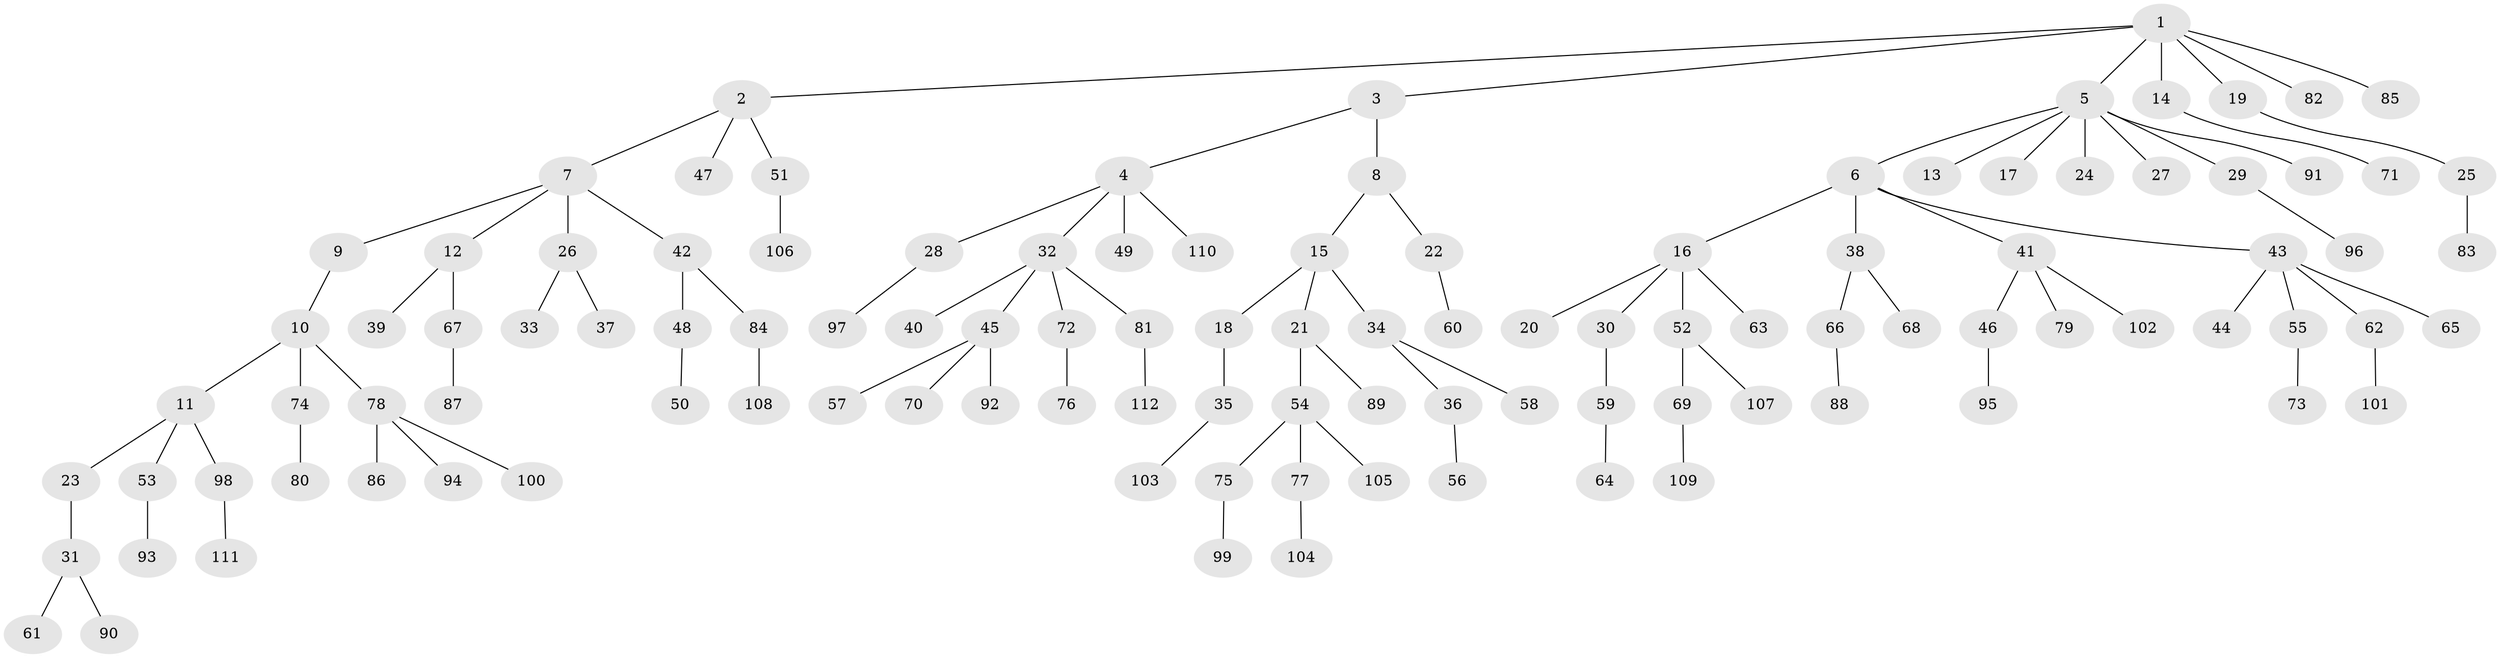 // coarse degree distribution, {6: 0.014705882352941176, 3: 0.10294117647058823, 4: 0.10294117647058823, 7: 0.014705882352941176, 5: 0.029411764705882353, 2: 0.17647058823529413, 1: 0.5588235294117647}
// Generated by graph-tools (version 1.1) at 2025/51/03/04/25 22:51:56]
// undirected, 112 vertices, 111 edges
graph export_dot {
  node [color=gray90,style=filled];
  1;
  2;
  3;
  4;
  5;
  6;
  7;
  8;
  9;
  10;
  11;
  12;
  13;
  14;
  15;
  16;
  17;
  18;
  19;
  20;
  21;
  22;
  23;
  24;
  25;
  26;
  27;
  28;
  29;
  30;
  31;
  32;
  33;
  34;
  35;
  36;
  37;
  38;
  39;
  40;
  41;
  42;
  43;
  44;
  45;
  46;
  47;
  48;
  49;
  50;
  51;
  52;
  53;
  54;
  55;
  56;
  57;
  58;
  59;
  60;
  61;
  62;
  63;
  64;
  65;
  66;
  67;
  68;
  69;
  70;
  71;
  72;
  73;
  74;
  75;
  76;
  77;
  78;
  79;
  80;
  81;
  82;
  83;
  84;
  85;
  86;
  87;
  88;
  89;
  90;
  91;
  92;
  93;
  94;
  95;
  96;
  97;
  98;
  99;
  100;
  101;
  102;
  103;
  104;
  105;
  106;
  107;
  108;
  109;
  110;
  111;
  112;
  1 -- 2;
  1 -- 3;
  1 -- 5;
  1 -- 14;
  1 -- 19;
  1 -- 82;
  1 -- 85;
  2 -- 7;
  2 -- 47;
  2 -- 51;
  3 -- 4;
  3 -- 8;
  4 -- 28;
  4 -- 32;
  4 -- 49;
  4 -- 110;
  5 -- 6;
  5 -- 13;
  5 -- 17;
  5 -- 24;
  5 -- 27;
  5 -- 29;
  5 -- 91;
  6 -- 16;
  6 -- 38;
  6 -- 41;
  6 -- 43;
  7 -- 9;
  7 -- 12;
  7 -- 26;
  7 -- 42;
  8 -- 15;
  8 -- 22;
  9 -- 10;
  10 -- 11;
  10 -- 74;
  10 -- 78;
  11 -- 23;
  11 -- 53;
  11 -- 98;
  12 -- 39;
  12 -- 67;
  14 -- 71;
  15 -- 18;
  15 -- 21;
  15 -- 34;
  16 -- 20;
  16 -- 30;
  16 -- 52;
  16 -- 63;
  18 -- 35;
  19 -- 25;
  21 -- 54;
  21 -- 89;
  22 -- 60;
  23 -- 31;
  25 -- 83;
  26 -- 33;
  26 -- 37;
  28 -- 97;
  29 -- 96;
  30 -- 59;
  31 -- 61;
  31 -- 90;
  32 -- 40;
  32 -- 45;
  32 -- 72;
  32 -- 81;
  34 -- 36;
  34 -- 58;
  35 -- 103;
  36 -- 56;
  38 -- 66;
  38 -- 68;
  41 -- 46;
  41 -- 79;
  41 -- 102;
  42 -- 48;
  42 -- 84;
  43 -- 44;
  43 -- 55;
  43 -- 62;
  43 -- 65;
  45 -- 57;
  45 -- 70;
  45 -- 92;
  46 -- 95;
  48 -- 50;
  51 -- 106;
  52 -- 69;
  52 -- 107;
  53 -- 93;
  54 -- 75;
  54 -- 77;
  54 -- 105;
  55 -- 73;
  59 -- 64;
  62 -- 101;
  66 -- 88;
  67 -- 87;
  69 -- 109;
  72 -- 76;
  74 -- 80;
  75 -- 99;
  77 -- 104;
  78 -- 86;
  78 -- 94;
  78 -- 100;
  81 -- 112;
  84 -- 108;
  98 -- 111;
}
